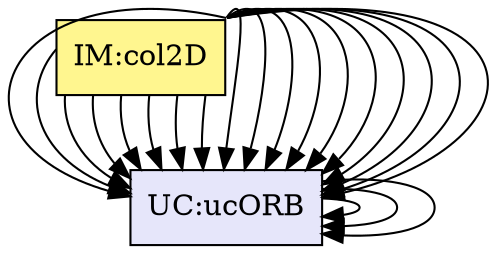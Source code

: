 digraph avsall {
	theory:newtonSLR -> instance:assumpOD;
	theory:impulseS -> instance:assumpOT;
	theory:impulseS -> instance:assumpOD;
	theory:impulseS -> instance:assumpAD;
	theory:impulseS -> instance:assumpCT;
	theory:accj -> instance:assumpOT;
	theory:accj -> instance:assumpOD;
	theory:accj -> instance:assumpDI;
	theory:accj -> instance:assumpCAJI;
	theory:angAccj -> instance:assumpOT;
	theory:angAccj -> instance:assumpOD;
	theory:angAccj -> instance:assumpAD;
	theory:col2DIM -> instance:assumpOT;
	theory:col2DIM -> instance:assumpOD;
	theory:col2DIM -> instance:assumpAD;
	theory:col2DIM -> instance:assumpCT;
	theory:col2DIM -> instance:assumpDI;
	theory:col2DIM -> instance:assumpCAJI;
	instance:lcEC -> instance:assumpCT;
	instance:lcID -> instance:assumpDI;
	instance:lcIJC -> instance:assumpCAJI;


	instance:assumpOT	[shape=box, color=black, style=filled, fillcolor=mistyrose, label="A:assumpOT"];
	instance:assumpOD	[shape=box, color=black, style=filled, fillcolor=mistyrose, label="A:assumpOD"];
	instance:assumpCST	[shape=box, color=black, style=filled, fillcolor=mistyrose, label="A:assumpCST"];
	instance:assumpAD	[shape=box, color=black, style=filled, fillcolor=mistyrose, label="A:assumpAD"];
	instance:assumpCT	[shape=box, color=black, style=filled, fillcolor=mistyrose, label="A:assumpCT"];
	instance:assumpDI	[shape=box, color=black, style=filled, fillcolor=mistyrose, label="A:assumpDI"];
	instance:assumpCAJI	[shape=box, color=black, style=filled, fillcolor=mistyrose, label="A:assumpCAJI"];

	subgraph A {
	rank="same"
	{instance:assumpOT, instance:assumpOD, instance:assumpCST, instance:assumpAD, instance:assumpCT, instance:assumpDI, instance:assumpCAJI}
	}

	theory:newtonSL	[shape=box, color=black, style=filled, fillcolor=pink, label="TM:NewtonSecLawMot"];
	theory:force1	[shape=box, color=black, style=filled, fillcolor=pink, label="TM:NewtonThirdLawMot"];
	theory:force	[shape=box, color=black, style=filled, fillcolor=pink, label="TM:UniversalGravLaw"];
	theory:newtonSLR	[shape=box, color=black, style=filled, fillcolor=pink, label="TM:NewtonSecLawRotMot"];

	subgraph TM {
	rank="same"
	{theory:newtonSL, theory:force1, theory:force, theory:newtonSLR}
	}

	theory:gravitationalAccel	[shape=box, color=black, style=filled, fillcolor=palegreen, label="GD:accelGravity"];
	theory:impulseS	[shape=box, color=black, style=filled, fillcolor=palegreen, label="GD:impulse"];

	subgraph GD {
	rank="same"
	{theory:gravitationalAccel, theory:impulseS}
	}

	theory:accj	[shape=box, color=black, style=filled, fillcolor=khaki1, label="IM:transMot"];
	theory:angAccj	[shape=box, color=black, style=filled, fillcolor=khaki1, label="IM:rotMot"];
	theory:col2DIM	[shape=box, color=black, style=filled, fillcolor=khaki1, label="IM:col2D"];

	subgraph IM {
	rank="same"
	{theory:accj, theory:angAccj, theory:col2DIM}
	}

	instance:simSpace	[shape=box, color=black, style=filled, fillcolor=ivory, label="FR:simSpace"];
	instance:inputInitialConds	[shape=box, color=black, style=filled, fillcolor=ivory, label="FR:inputInitialConds"];
	instance:inputSurfaceProps	[shape=box, color=black, style=filled, fillcolor=ivory, label="FR:inputSurfaceProps"];
	instance:verifyPhysCons	[shape=box, color=black, style=filled, fillcolor=ivory, label="FR:verifyPhysCons"];
	instance:calcTransOverTime	[shape=box, color=black, style=filled, fillcolor=ivory, label="FR:calcTransOverTime"];
	instance:calcRotOverTime	[shape=box, color=black, style=filled, fillcolor=ivory, label="FR:calcRotOverTime"];
	instance:deterColls	[shape=box, color=black, style=filled, fillcolor=ivory, label="FR:deterColls"];
	instance:deterCollRespOverTime	[shape=box, color=black, style=filled, fillcolor=ivory, label="FR:deterCollRespOverTime"];
	instance:performance	[shape=box, color=black, style=filled, fillcolor=ivory, label="NFR:performance"];
	instance:correctness	[shape=box, color=black, style=filled, fillcolor=ivory, label="NFR:correctness"];
	instance:usability	[shape=box, color=black, style=filled, fillcolor=ivory, label="NFR:usability"];
	instance:understandability	[shape=box, color=black, style=filled, fillcolor=ivory, label="NFR:understandability"];
	instance:maintainability	[shape=box, color=black, style=filled, fillcolor=ivory, label="NFR:maintainability"];

	subgraph FR {
	rank="same"
	{instance:simSpace, instance:inputInitialConds, instance:inputSurfaceProps, instance:verifyPhysCons, instance:calcTransOverTime, instance:calcRotOverTime, instance:deterColls, instance:deterCollRespOverTime, instance:performance, instance:correctness, instance:usability, instance:understandability, instance:maintainability}
	}

	instance:lcVODES	[shape=box, color=black, style=filled, fillcolor=lavender, label="LC:lcVODES"];
	instance:lcEC	[shape=box, color=black, style=filled, fillcolor=lavender, label="LC:lcEC"];
	instance:lcID	[shape=box, color=black, style=filled, fillcolor=lavender, label="LC:lcID"];
	instance:lcIJC	[shape=box, color=black, style=filled, fillcolor=lavender, label="LC:lcIJC"];
	instance:ucSRB	[shape=box, color=black, style=filled, fillcolor=lavender, label="UC:ucSRB"];
	instance:ucEI	[shape=box, color=black, style=filled, fillcolor=lavender, label="UC:ucEI"];
	instance:ucCCS	[shape=box, color=black, style=filled, fillcolor=lavender, label="UC:ucCCS"];
	instance:ucORB	[shape=box, color=black, style=filled, fillcolor=lavender, label="UC:ucORB"];

	subgraph LC {
	rank="same"
	{instance:lcVODES, instance:lcEC, instance:lcID, instance:lcIJC, instance:ucSRB, instance:ucEI, instance:ucCCS, instance:ucORB}
	}

}
